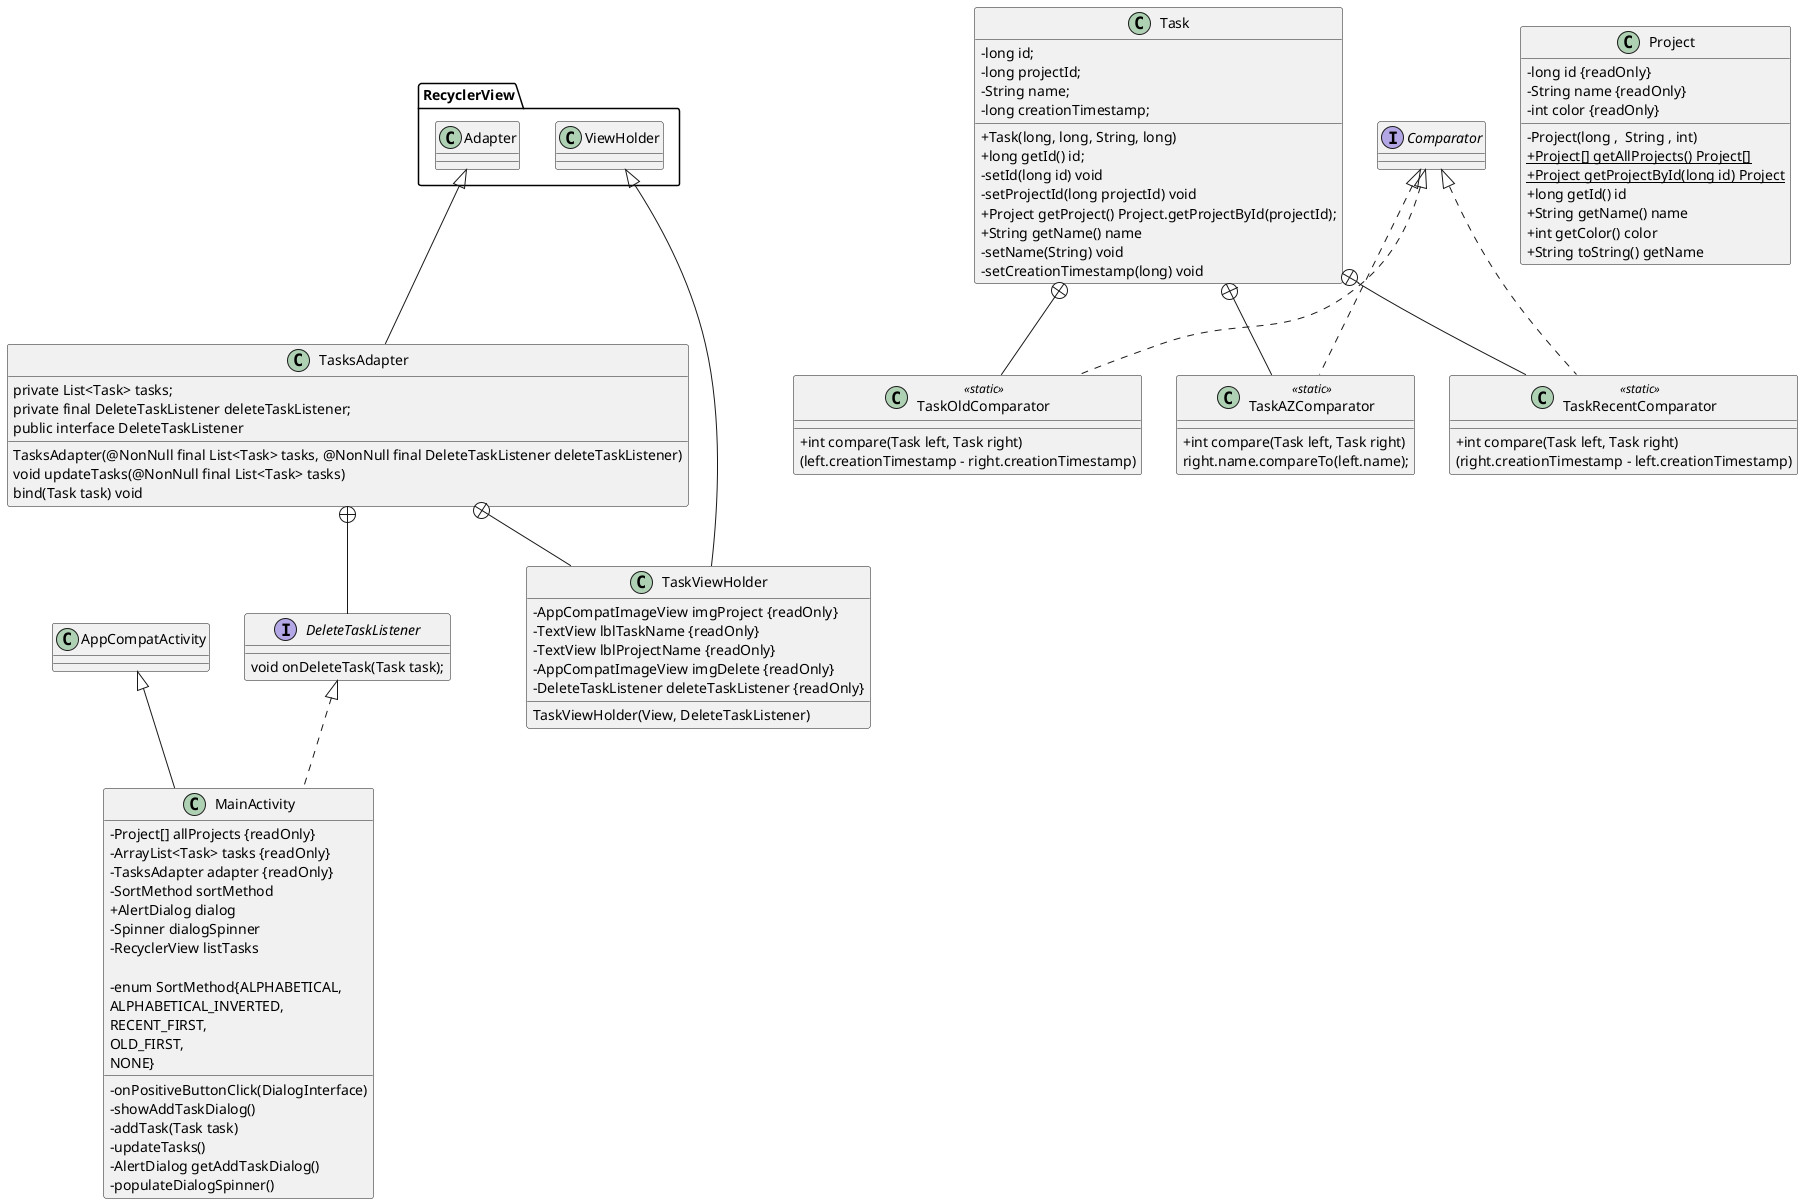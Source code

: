 @startuml
skinparam classAttributeIconSize 0

class MainActivity extends AppCompatActivity implements DeleteTaskListener {

    - Project[] allProjects {readOnly}
    - ArrayList<Task> tasks {readOnly}
    - TasksAdapter adapter {readOnly}
    - SortMethod sortMethod
    + AlertDialog dialog
    - Spinner dialogSpinner
    - RecyclerView listTasks

    - onPositiveButtonClick(DialogInterface)
    - showAddTaskDialog()
    - addTask(Task task)
    - updateTasks()
    - AlertDialog getAddTaskDialog()
    - populateDialogSpinner()
    - enum SortMethod{ALPHABETICAL,
                              ALPHABETICAL_INVERTED,
                              RECENT_FIRST,
                              OLD_FIRST,
                              NONE}
}


class Task {
    - long id;
    - long projectId;
    - String name;
    - long creationTimestamp;

    + Task(long, long, String, long)
    + long getId() id;
    - setId(long id) void
    - setProjectId(long projectId) void
    + Project getProject() Project.getProjectById(projectId);
    + String getName() name
    - setName(String) void
    - setCreationTimestamp(long) void
}

 class TaskAZComparator <<static>> implements Comparator {
        + int compare(Task left, Task right)
        right.name.compareTo(left.name);

    }

class TaskRecentComparator <<static>> implements Comparator {
        + int compare(Task left, Task right)
           (right.creationTimestamp - left.creationTimestamp)

    }

 class TaskOldComparator <<static>> implements Comparator{
        + int compare(Task left, Task right)
            (left.creationTimestamp - right.creationTimestamp)

    }

class Project {
    -long id {readOnly}
    -String name {readOnly}
    -int color {readOnly}

    -Project(long ,  String , int)
    +{static} Project[] getAllProjects() Project[]
    +{static} Project getProjectById(long id) Project
    +long getId() id
    +String getName() name
    +int getColor() color
    +String toString() getName
    }

class TasksAdapter extends RecyclerView.Adapter{
    private List<Task> tasks;
    private final DeleteTaskListener deleteTaskListener;
    TasksAdapter(@NonNull final List<Task> tasks, @NonNull final DeleteTaskListener deleteTaskListener)
    void updateTasks(@NonNull final List<Task> tasks)
    public interface DeleteTaskListener
    bind(Task task) void
}

class TaskViewHolder extends RecyclerView.ViewHolder {
        - AppCompatImageView imgProject {readOnly}
        - TextView lblTaskName {readOnly}
        - TextView lblProjectName {readOnly}
        - AppCompatImageView imgDelete {readOnly}
        - DeleteTaskListener deleteTaskListener {readOnly}
          TaskViewHolder(View, DeleteTaskListener)
    }

interface DeleteTaskListener {
            void onDeleteTask(Task task);
        }


TasksAdapter +-- DeleteTaskListener
TasksAdapter +-- TaskViewHolder
Task +-- TaskAZComparator
Task +-- TaskRecentComparator
Task +-- TaskOldComparator
@enduml